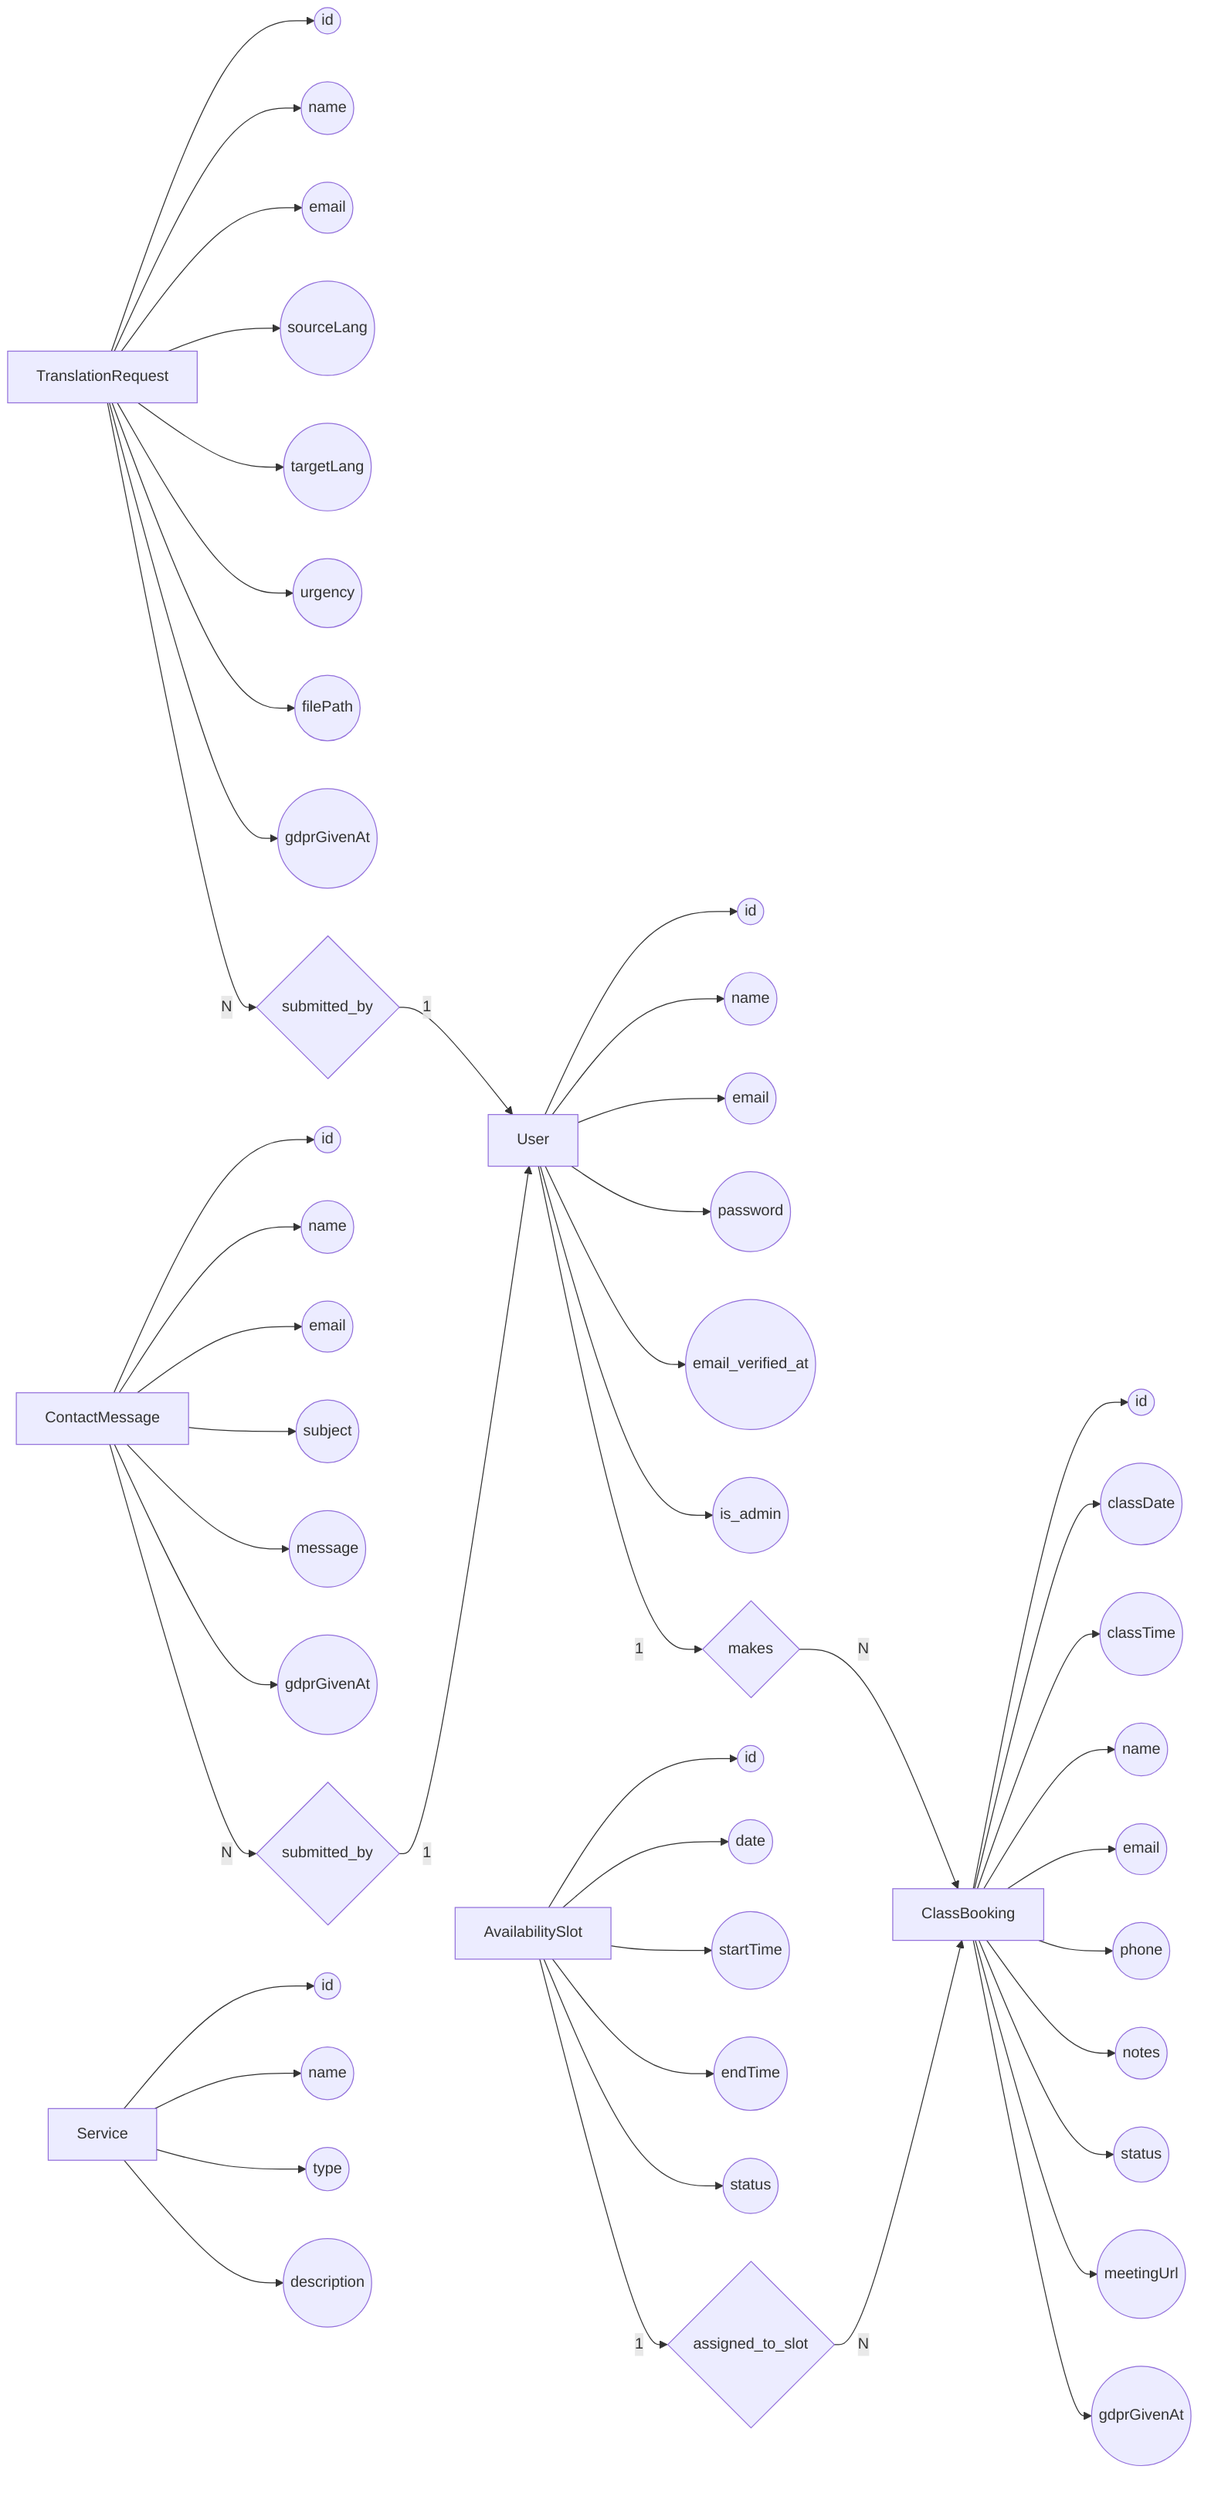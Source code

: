 %% Diagrama ER (Mermaid) - entidades (rectángulos), relaciones (rombos), atributos (óvalos)
graph LR

  %% Entidades
  User[User]
  ClassBooking[ClassBooking]
  AvailabilitySlot[AvailabilitySlot]
  TranslationRequest[TranslationRequest]
  ContactMessage[ContactMessage]
  Service[Service]

  %% Relaciones (rombos)
  Makes{makes}
  AssignedToSlot{assigned_to_slot}
  SubmittedBy_TR{submitted_by}
  SubmittedBy_CM{submitted_by}

  %% Atributos - User (óvalos)
  User_id((id))
  User_name((name))
  User_email((email))
  User_password((password))
  User_verified((email_verified_at))
  User_is_admin((is_admin))

  User --> User_id
  User --> User_name
  User --> User_email
  User --> User_password
  User --> User_verified
  User --> User_is_admin

  %% Atributos - ClassBooking (labels sin caracteres problemáticos)
  CB_id((id))
  CB_date((classDate))
  CB_time((classTime))
  CB_name((name))
  CB_email((email))
  CB_phone((phone))
  CB_notes((notes))
  CB_status((status))
  CB_meeting((meetingUrl))
  CB_gdpr((gdprGivenAt))

  ClassBooking --> CB_id
  ClassBooking --> CB_date
  ClassBooking --> CB_time
  ClassBooking --> CB_name
  ClassBooking --> CB_email
  ClassBooking --> CB_phone
  ClassBooking --> CB_notes
  ClassBooking --> CB_status
  ClassBooking --> CB_meeting
  ClassBooking --> CB_gdpr

  %% Atributos - AvailabilitySlot (evitar token 'end')
  Slot_id((id))
  Slot_date((date))
  Slot_start((startTime))
  Slot_endTime((endTime))
  Slot_status((status))

  AvailabilitySlot --> Slot_id
  AvailabilitySlot --> Slot_date
  AvailabilitySlot --> Slot_start
  AvailabilitySlot --> Slot_endTime
  AvailabilitySlot --> Slot_status

  %% Atributos - TranslationRequest
  TR_id((id))
  TR_name((name))
  TR_email((email))
  TR_source((sourceLang))
  TR_target((targetLang))
  TR_urgency((urgency))
  TR_file((filePath))
  TR_gdpr((gdprGivenAt))

  TranslationRequest --> TR_id
  TranslationRequest --> TR_name
  TranslationRequest --> TR_email
  TranslationRequest --> TR_source
  TranslationRequest --> TR_target
  TranslationRequest --> TR_urgency
  TranslationRequest --> TR_file
  TranslationRequest --> TR_gdpr

  %% Atributos - ContactMessage
  CM_id((id))
  CM_name((name))
  CM_email((email))
  CM_subject((subject))
  CM_message((message))
  CM_gdpr((gdprGivenAt))

  ContactMessage --> CM_id
  ContactMessage --> CM_name
  ContactMessage --> CM_email
  ContactMessage --> CM_subject
  ContactMessage --> CM_message
  ContactMessage --> CM_gdpr

  %% Atributos - Service (placeholder)
  S_id((id))
  S_name((name))
  S_type((type))
  S_desc((description))

  Service --> S_id
  Service --> S_name
  Service --> S_type
  Service --> S_desc

  %% Relaciones con cardinalidades (representadas con texto cerca de las flechas)
  User -- "1" --> Makes
  Makes -- "N" --> ClassBooking

  AvailabilitySlot -- "1" --> AssignedToSlot
  AssignedToSlot -- "N" --> ClassBooking

  TranslationRequest -- "N" --> SubmittedBy_TR
  SubmittedBy_TR -- "1" --> User

  ContactMessage -- "N" --> SubmittedBy_CM
  SubmittedBy_CM -- "1" --> User

  %% Nota: TranslationRequest y ContactMessage se asocian por email (relación implícita)